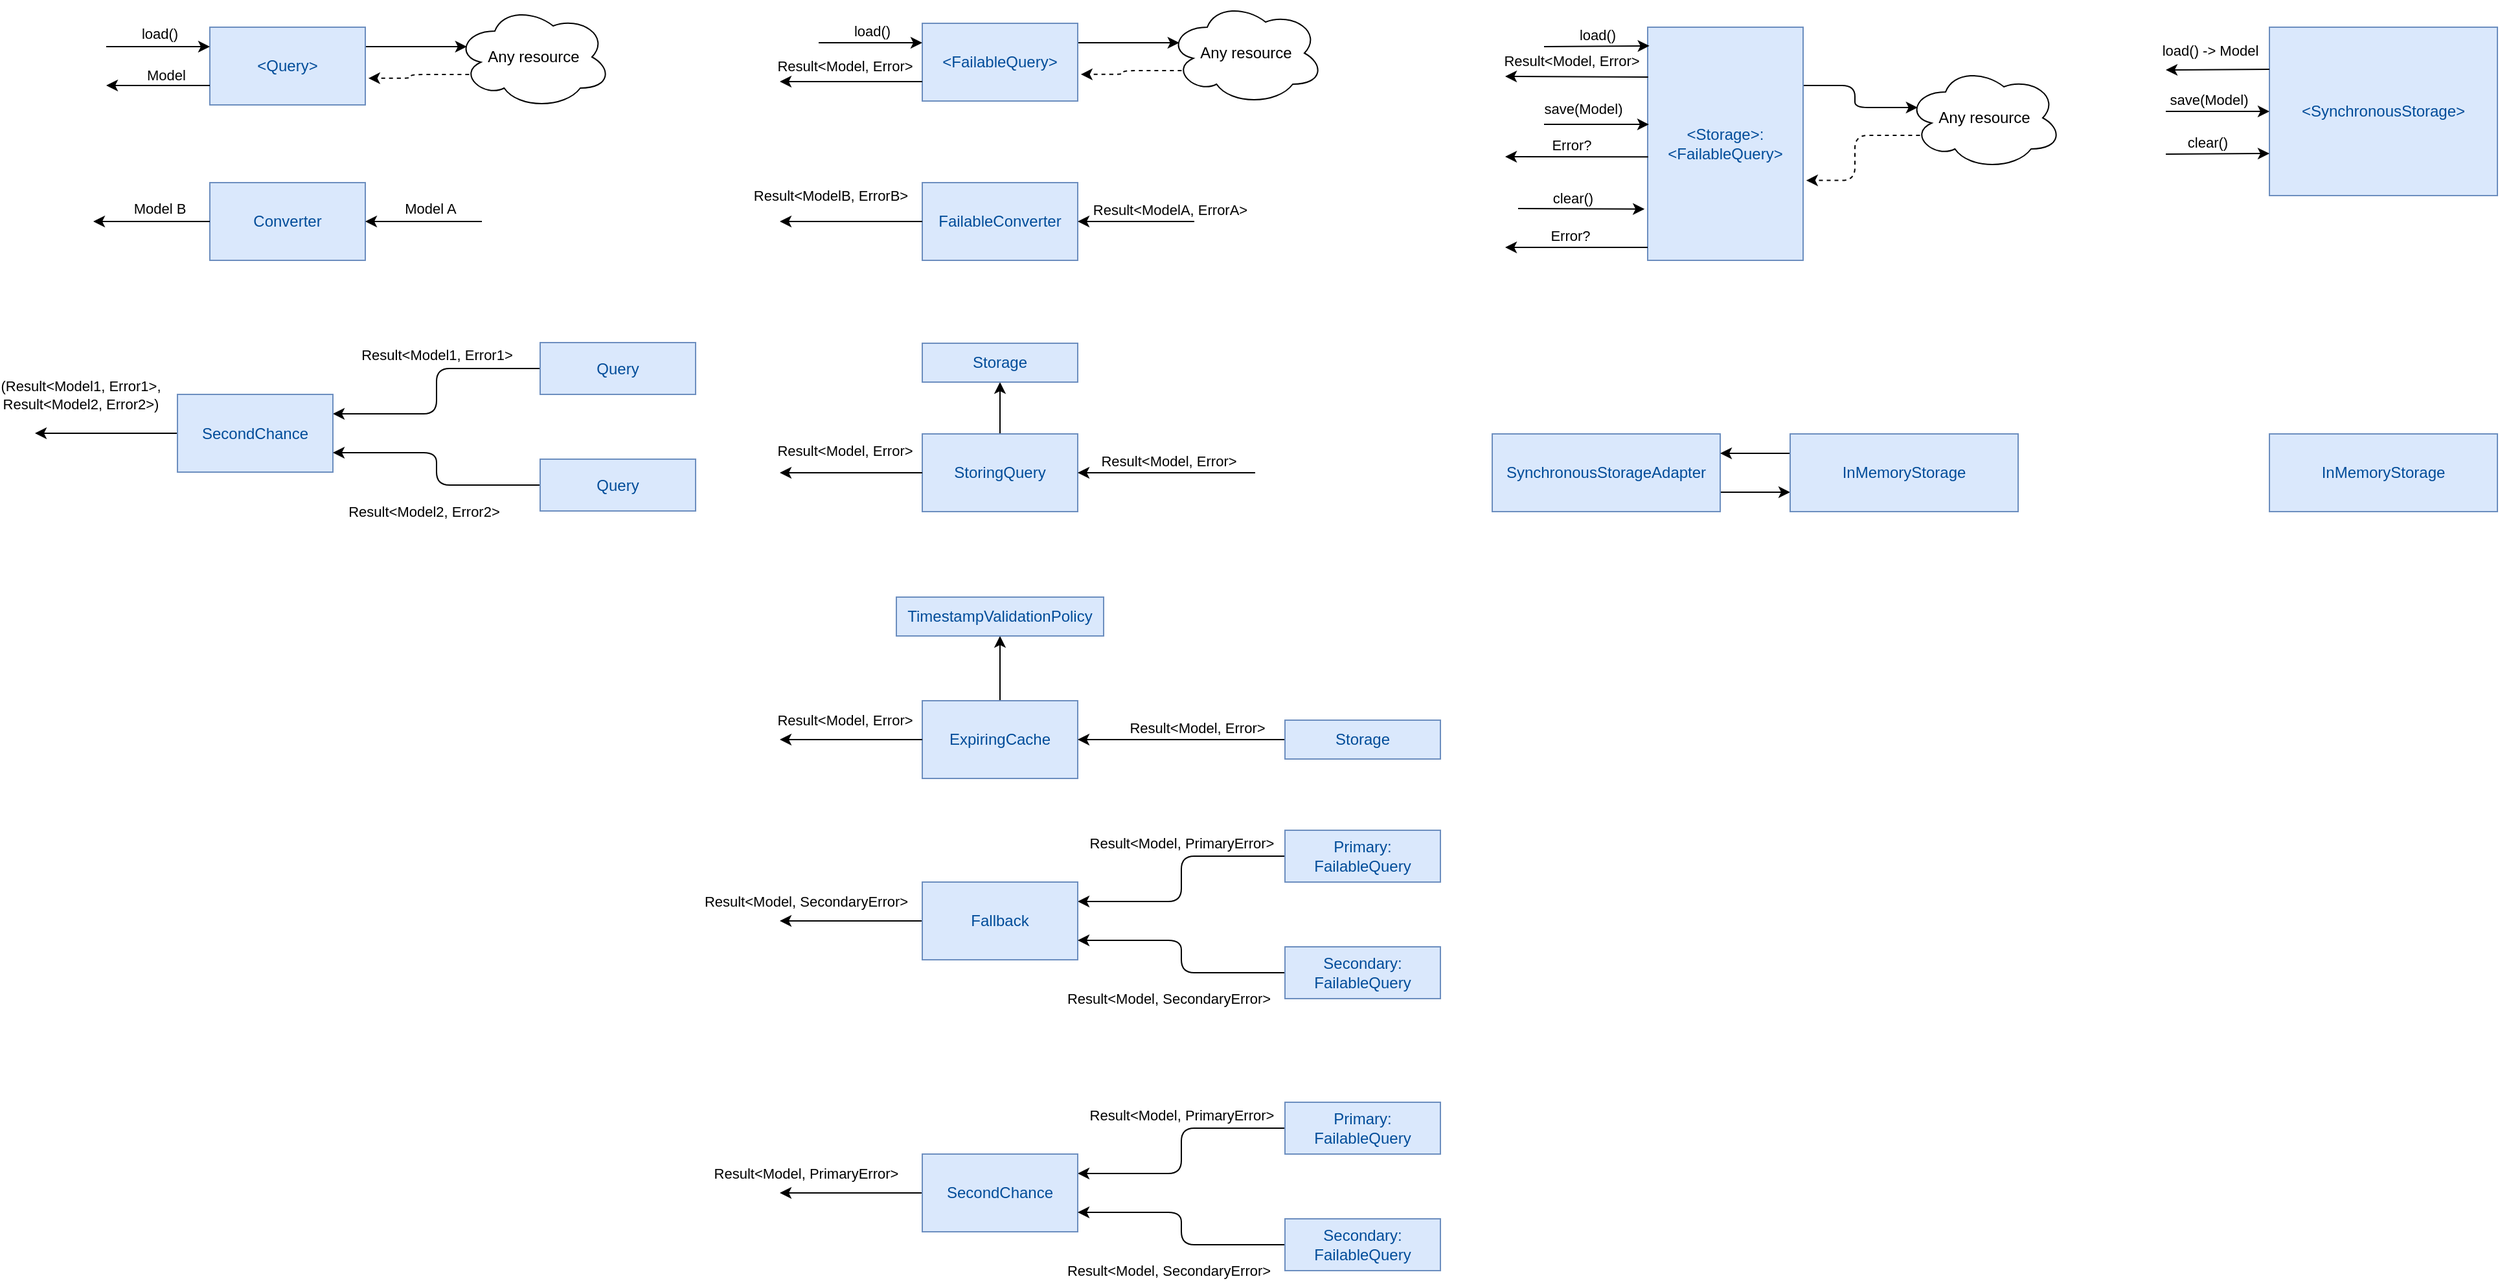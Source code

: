 <mxfile version="21.2.8" type="device">
  <diagram name="Page-1" id="psaRyb2ULUEnmDRECwVa">
    <mxGraphModel dx="1591" dy="1129" grid="1" gridSize="10" guides="1" tooltips="1" connect="1" arrows="1" fold="1" page="1" pageScale="1" pageWidth="1169" pageHeight="827" math="0" shadow="0">
      <root>
        <mxCell id="0" />
        <mxCell id="1" parent="0" />
        <mxCell id="1mTAW-ks6AC1x4zeGXxw-1" value="Converter" style="rounded=0;whiteSpace=wrap;html=1;fillColor=#dae8fc;strokeColor=#6c8ebf;fontColor=#004C99;" vertex="1" parent="1">
          <mxGeometry x="210" y="160" width="120" height="60" as="geometry" />
        </mxCell>
        <mxCell id="1mTAW-ks6AC1x4zeGXxw-2" value="" style="endArrow=classic;html=1;rounded=0;entryX=1;entryY=0.5;entryDx=0;entryDy=0;" edge="1" parent="1" target="1mTAW-ks6AC1x4zeGXxw-1">
          <mxGeometry width="50" height="50" relative="1" as="geometry">
            <mxPoint x="420" y="190" as="sourcePoint" />
            <mxPoint x="430" y="190" as="targetPoint" />
          </mxGeometry>
        </mxCell>
        <mxCell id="1mTAW-ks6AC1x4zeGXxw-3" value="Model A" style="edgeLabel;html=1;align=center;verticalAlign=middle;resizable=0;points=[];" vertex="1" connectable="0" parent="1mTAW-ks6AC1x4zeGXxw-2">
          <mxGeometry x="0.144" y="-1" relative="1" as="geometry">
            <mxPoint x="11" y="-9" as="offset" />
          </mxGeometry>
        </mxCell>
        <mxCell id="1mTAW-ks6AC1x4zeGXxw-4" value="" style="endArrow=classic;html=1;rounded=0;exitX=0;exitY=0.5;exitDx=0;exitDy=0;" edge="1" parent="1" source="1mTAW-ks6AC1x4zeGXxw-1">
          <mxGeometry width="50" height="50" relative="1" as="geometry">
            <mxPoint x="430" y="200" as="sourcePoint" />
            <mxPoint x="120" y="190" as="targetPoint" />
          </mxGeometry>
        </mxCell>
        <mxCell id="1mTAW-ks6AC1x4zeGXxw-5" value="Model B" style="edgeLabel;html=1;align=center;verticalAlign=middle;resizable=0;points=[];" vertex="1" connectable="0" parent="1mTAW-ks6AC1x4zeGXxw-4">
          <mxGeometry x="0.144" y="-1" relative="1" as="geometry">
            <mxPoint x="12" y="-9" as="offset" />
          </mxGeometry>
        </mxCell>
        <mxCell id="1mTAW-ks6AC1x4zeGXxw-6" value="FailableConverter" style="rounded=0;whiteSpace=wrap;html=1;fillColor=#dae8fc;strokeColor=#6c8ebf;fontColor=#004C99;" vertex="1" parent="1">
          <mxGeometry x="760" y="160" width="120" height="60" as="geometry" />
        </mxCell>
        <mxCell id="1mTAW-ks6AC1x4zeGXxw-7" value="" style="endArrow=classic;html=1;rounded=0;entryX=1;entryY=0.5;entryDx=0;entryDy=0;" edge="1" target="1mTAW-ks6AC1x4zeGXxw-6" parent="1">
          <mxGeometry width="50" height="50" relative="1" as="geometry">
            <mxPoint x="970" y="190" as="sourcePoint" />
            <mxPoint x="980" y="190" as="targetPoint" />
          </mxGeometry>
        </mxCell>
        <mxCell id="1mTAW-ks6AC1x4zeGXxw-8" value="Result&amp;lt;ModelA, ErrorA&amp;gt;" style="edgeLabel;html=1;align=center;verticalAlign=middle;resizable=0;points=[];" vertex="1" connectable="0" parent="1mTAW-ks6AC1x4zeGXxw-7">
          <mxGeometry x="0.144" y="-1" relative="1" as="geometry">
            <mxPoint x="32" y="-8" as="offset" />
          </mxGeometry>
        </mxCell>
        <mxCell id="1mTAW-ks6AC1x4zeGXxw-9" value="" style="endArrow=classic;html=1;rounded=0;exitX=0;exitY=0.5;exitDx=0;exitDy=0;" edge="1" source="1mTAW-ks6AC1x4zeGXxw-6" parent="1">
          <mxGeometry width="50" height="50" relative="1" as="geometry">
            <mxPoint x="980" y="200" as="sourcePoint" />
            <mxPoint x="650" y="190" as="targetPoint" />
          </mxGeometry>
        </mxCell>
        <mxCell id="1mTAW-ks6AC1x4zeGXxw-10" value="Result&amp;lt;ModelB, ErrorB&amp;gt;" style="edgeLabel;html=1;align=center;verticalAlign=middle;resizable=0;points=[];" vertex="1" connectable="0" parent="1mTAW-ks6AC1x4zeGXxw-9">
          <mxGeometry x="0.144" y="-1" relative="1" as="geometry">
            <mxPoint x="-8" y="-19" as="offset" />
          </mxGeometry>
        </mxCell>
        <mxCell id="1mTAW-ks6AC1x4zeGXxw-13" style="edgeStyle=orthogonalEdgeStyle;rounded=0;orthogonalLoop=1;jettySize=auto;html=1;entryX=0.07;entryY=0.4;entryDx=0;entryDy=0;entryPerimeter=0;exitX=1;exitY=0.25;exitDx=0;exitDy=0;" edge="1" parent="1" source="1mTAW-ks6AC1x4zeGXxw-11" target="1mTAW-ks6AC1x4zeGXxw-12">
          <mxGeometry relative="1" as="geometry" />
        </mxCell>
        <mxCell id="1mTAW-ks6AC1x4zeGXxw-11" value="&amp;lt;Query&amp;gt;" style="rounded=0;whiteSpace=wrap;html=1;fillColor=#dae8fc;strokeColor=#6c8ebf;fontColor=#004C99;" vertex="1" parent="1">
          <mxGeometry x="210" y="40" width="120" height="60" as="geometry" />
        </mxCell>
        <mxCell id="1mTAW-ks6AC1x4zeGXxw-14" style="edgeStyle=orthogonalEdgeStyle;rounded=1;orthogonalLoop=1;jettySize=auto;html=1;entryX=1.02;entryY=0.657;entryDx=0;entryDy=0;entryPerimeter=0;exitX=0.085;exitY=0.669;exitDx=0;exitDy=0;exitPerimeter=0;dashed=1;" edge="1" parent="1" source="1mTAW-ks6AC1x4zeGXxw-12" target="1mTAW-ks6AC1x4zeGXxw-11">
          <mxGeometry relative="1" as="geometry" />
        </mxCell>
        <mxCell id="1mTAW-ks6AC1x4zeGXxw-12" value="Any resource" style="ellipse;shape=cloud;whiteSpace=wrap;html=1;" vertex="1" parent="1">
          <mxGeometry x="400" y="23" width="120" height="80" as="geometry" />
        </mxCell>
        <mxCell id="1mTAW-ks6AC1x4zeGXxw-15" value="" style="endArrow=classic;html=1;rounded=0;exitX=0;exitY=0.75;exitDx=0;exitDy=0;" edge="1" parent="1" source="1mTAW-ks6AC1x4zeGXxw-11">
          <mxGeometry width="50" height="50" relative="1" as="geometry">
            <mxPoint x="220" y="190" as="sourcePoint" />
            <mxPoint x="130" y="85" as="targetPoint" />
          </mxGeometry>
        </mxCell>
        <mxCell id="1mTAW-ks6AC1x4zeGXxw-16" value="Model" style="edgeLabel;html=1;align=center;verticalAlign=middle;resizable=0;points=[];" vertex="1" connectable="0" parent="1mTAW-ks6AC1x4zeGXxw-15">
          <mxGeometry x="0.144" y="-1" relative="1" as="geometry">
            <mxPoint x="12" y="-7" as="offset" />
          </mxGeometry>
        </mxCell>
        <mxCell id="1mTAW-ks6AC1x4zeGXxw-17" value="" style="endArrow=classic;html=1;rounded=0;entryX=0;entryY=0.25;entryDx=0;entryDy=0;" edge="1" parent="1" target="1mTAW-ks6AC1x4zeGXxw-11">
          <mxGeometry width="50" height="50" relative="1" as="geometry">
            <mxPoint x="130" y="55" as="sourcePoint" />
            <mxPoint x="110" y="50" as="targetPoint" />
          </mxGeometry>
        </mxCell>
        <mxCell id="1mTAW-ks6AC1x4zeGXxw-18" value="load()" style="edgeLabel;html=1;align=center;verticalAlign=middle;resizable=0;points=[];" vertex="1" connectable="0" parent="1mTAW-ks6AC1x4zeGXxw-17">
          <mxGeometry x="0.233" y="-1" relative="1" as="geometry">
            <mxPoint x="-9" y="-11" as="offset" />
          </mxGeometry>
        </mxCell>
        <mxCell id="1mTAW-ks6AC1x4zeGXxw-19" style="edgeStyle=orthogonalEdgeStyle;rounded=0;orthogonalLoop=1;jettySize=auto;html=1;entryX=0.07;entryY=0.4;entryDx=0;entryDy=0;entryPerimeter=0;exitX=1;exitY=0.25;exitDx=0;exitDy=0;" edge="1" source="1mTAW-ks6AC1x4zeGXxw-20" target="1mTAW-ks6AC1x4zeGXxw-22" parent="1">
          <mxGeometry relative="1" as="geometry" />
        </mxCell>
        <mxCell id="1mTAW-ks6AC1x4zeGXxw-20" value="&amp;lt;FailableQuery&amp;gt;" style="rounded=0;whiteSpace=wrap;html=1;fillColor=#dae8fc;strokeColor=#6c8ebf;fontColor=#004C99;" vertex="1" parent="1">
          <mxGeometry x="760" y="37" width="120" height="60" as="geometry" />
        </mxCell>
        <mxCell id="1mTAW-ks6AC1x4zeGXxw-21" style="edgeStyle=orthogonalEdgeStyle;rounded=1;orthogonalLoop=1;jettySize=auto;html=1;entryX=1.02;entryY=0.657;entryDx=0;entryDy=0;entryPerimeter=0;exitX=0.085;exitY=0.669;exitDx=0;exitDy=0;exitPerimeter=0;dashed=1;" edge="1" source="1mTAW-ks6AC1x4zeGXxw-22" target="1mTAW-ks6AC1x4zeGXxw-20" parent="1">
          <mxGeometry relative="1" as="geometry" />
        </mxCell>
        <mxCell id="1mTAW-ks6AC1x4zeGXxw-22" value="Any resource" style="ellipse;shape=cloud;whiteSpace=wrap;html=1;" vertex="1" parent="1">
          <mxGeometry x="950" y="20" width="120" height="80" as="geometry" />
        </mxCell>
        <mxCell id="1mTAW-ks6AC1x4zeGXxw-23" value="" style="endArrow=classic;html=1;rounded=0;exitX=0;exitY=0.75;exitDx=0;exitDy=0;" edge="1" source="1mTAW-ks6AC1x4zeGXxw-20" parent="1">
          <mxGeometry width="50" height="50" relative="1" as="geometry">
            <mxPoint x="770" y="187" as="sourcePoint" />
            <mxPoint x="650" y="82" as="targetPoint" />
          </mxGeometry>
        </mxCell>
        <mxCell id="1mTAW-ks6AC1x4zeGXxw-24" value="Result&amp;lt;Model, Error&amp;gt;" style="edgeLabel;html=1;align=center;verticalAlign=middle;resizable=0;points=[];" vertex="1" connectable="0" parent="1mTAW-ks6AC1x4zeGXxw-23">
          <mxGeometry x="0.144" y="-1" relative="1" as="geometry">
            <mxPoint x="3" y="-11" as="offset" />
          </mxGeometry>
        </mxCell>
        <mxCell id="1mTAW-ks6AC1x4zeGXxw-25" value="" style="endArrow=classic;html=1;rounded=0;entryX=0;entryY=0.25;entryDx=0;entryDy=0;" edge="1" target="1mTAW-ks6AC1x4zeGXxw-20" parent="1">
          <mxGeometry width="50" height="50" relative="1" as="geometry">
            <mxPoint x="680" y="52" as="sourcePoint" />
            <mxPoint x="660" y="47" as="targetPoint" />
          </mxGeometry>
        </mxCell>
        <mxCell id="1mTAW-ks6AC1x4zeGXxw-26" value="load()" style="edgeLabel;html=1;align=center;verticalAlign=middle;resizable=0;points=[];" vertex="1" connectable="0" parent="1mTAW-ks6AC1x4zeGXxw-25">
          <mxGeometry x="0.233" y="-1" relative="1" as="geometry">
            <mxPoint x="-9" y="-10" as="offset" />
          </mxGeometry>
        </mxCell>
        <mxCell id="1mTAW-ks6AC1x4zeGXxw-32" style="edgeStyle=orthogonalEdgeStyle;rounded=1;orthogonalLoop=1;jettySize=auto;html=1;entryX=0.07;entryY=0.4;entryDx=0;entryDy=0;entryPerimeter=0;exitX=1;exitY=0.25;exitDx=0;exitDy=0;" edge="1" source="1mTAW-ks6AC1x4zeGXxw-33" target="1mTAW-ks6AC1x4zeGXxw-35" parent="1">
          <mxGeometry relative="1" as="geometry" />
        </mxCell>
        <mxCell id="1mTAW-ks6AC1x4zeGXxw-33" value="&amp;lt;Storage&amp;gt;:&amp;lt;FailableQuery&amp;gt;" style="rounded=0;whiteSpace=wrap;html=1;fillColor=#dae8fc;strokeColor=#6c8ebf;fontColor=#004C99;" vertex="1" parent="1">
          <mxGeometry x="1320" y="40" width="120" height="180" as="geometry" />
        </mxCell>
        <mxCell id="1mTAW-ks6AC1x4zeGXxw-34" style="edgeStyle=orthogonalEdgeStyle;rounded=1;orthogonalLoop=1;jettySize=auto;html=1;entryX=1.02;entryY=0.657;entryDx=0;entryDy=0;entryPerimeter=0;exitX=0.085;exitY=0.669;exitDx=0;exitDy=0;exitPerimeter=0;dashed=1;" edge="1" source="1mTAW-ks6AC1x4zeGXxw-35" target="1mTAW-ks6AC1x4zeGXxw-33" parent="1">
          <mxGeometry relative="1" as="geometry" />
        </mxCell>
        <mxCell id="1mTAW-ks6AC1x4zeGXxw-35" value="Any resource" style="ellipse;shape=cloud;whiteSpace=wrap;html=1;" vertex="1" parent="1">
          <mxGeometry x="1520" y="70" width="120" height="80" as="geometry" />
        </mxCell>
        <mxCell id="1mTAW-ks6AC1x4zeGXxw-36" value="" style="endArrow=classic;html=1;rounded=0;exitX=0.003;exitY=0.214;exitDx=0;exitDy=0;exitPerimeter=0;" edge="1" source="1mTAW-ks6AC1x4zeGXxw-33" parent="1">
          <mxGeometry width="50" height="50" relative="1" as="geometry">
            <mxPoint x="1330" y="190" as="sourcePoint" />
            <mxPoint x="1210" y="78" as="targetPoint" />
          </mxGeometry>
        </mxCell>
        <mxCell id="1mTAW-ks6AC1x4zeGXxw-37" value="Result&amp;lt;Model, Error&amp;gt;" style="edgeLabel;html=1;align=center;verticalAlign=middle;resizable=0;points=[];" vertex="1" connectable="0" parent="1mTAW-ks6AC1x4zeGXxw-36">
          <mxGeometry x="0.144" y="-1" relative="1" as="geometry">
            <mxPoint x="3" y="-11" as="offset" />
          </mxGeometry>
        </mxCell>
        <mxCell id="1mTAW-ks6AC1x4zeGXxw-38" value="" style="endArrow=classic;html=1;rounded=0;entryX=0.011;entryY=0.08;entryDx=0;entryDy=0;entryPerimeter=0;" edge="1" target="1mTAW-ks6AC1x4zeGXxw-33" parent="1">
          <mxGeometry width="50" height="50" relative="1" as="geometry">
            <mxPoint x="1240" y="55" as="sourcePoint" />
            <mxPoint x="1220" y="50" as="targetPoint" />
          </mxGeometry>
        </mxCell>
        <mxCell id="1mTAW-ks6AC1x4zeGXxw-39" value="load()" style="edgeLabel;html=1;align=center;verticalAlign=middle;resizable=0;points=[];" vertex="1" connectable="0" parent="1mTAW-ks6AC1x4zeGXxw-38">
          <mxGeometry x="0.233" y="-1" relative="1" as="geometry">
            <mxPoint x="-9" y="-10" as="offset" />
          </mxGeometry>
        </mxCell>
        <mxCell id="1mTAW-ks6AC1x4zeGXxw-40" value="" style="endArrow=classic;html=1;rounded=0;entryX=0.008;entryY=0.417;entryDx=0;entryDy=0;entryPerimeter=0;" edge="1" parent="1" target="1mTAW-ks6AC1x4zeGXxw-33">
          <mxGeometry width="50" height="50" relative="1" as="geometry">
            <mxPoint x="1240" y="115" as="sourcePoint" />
            <mxPoint x="1340" y="115" as="targetPoint" />
          </mxGeometry>
        </mxCell>
        <mxCell id="1mTAW-ks6AC1x4zeGXxw-41" value="save(Model)" style="edgeLabel;html=1;align=center;verticalAlign=middle;resizable=0;points=[];" vertex="1" connectable="0" parent="1mTAW-ks6AC1x4zeGXxw-40">
          <mxGeometry x="-0.211" y="-2" relative="1" as="geometry">
            <mxPoint x="-2" y="-14" as="offset" />
          </mxGeometry>
        </mxCell>
        <mxCell id="1mTAW-ks6AC1x4zeGXxw-42" value="" style="endArrow=classic;html=1;rounded=0;entryX=-0.02;entryY=0.78;entryDx=0;entryDy=0;entryPerimeter=0;" edge="1" parent="1" target="1mTAW-ks6AC1x4zeGXxw-33">
          <mxGeometry width="50" height="50" relative="1" as="geometry">
            <mxPoint x="1220" y="180" as="sourcePoint" />
            <mxPoint x="1410" y="190" as="targetPoint" />
          </mxGeometry>
        </mxCell>
        <mxCell id="1mTAW-ks6AC1x4zeGXxw-43" value="clear()" style="edgeLabel;html=1;align=center;verticalAlign=middle;resizable=0;points=[];" vertex="1" connectable="0" parent="1mTAW-ks6AC1x4zeGXxw-42">
          <mxGeometry x="-0.211" y="-2" relative="1" as="geometry">
            <mxPoint x="3" y="-10" as="offset" />
          </mxGeometry>
        </mxCell>
        <mxCell id="1mTAW-ks6AC1x4zeGXxw-50" style="edgeStyle=orthogonalEdgeStyle;rounded=0;orthogonalLoop=1;jettySize=auto;html=1;entryX=0.5;entryY=1;entryDx=0;entryDy=0;" edge="1" parent="1" source="1mTAW-ks6AC1x4zeGXxw-44" target="1mTAW-ks6AC1x4zeGXxw-49">
          <mxGeometry relative="1" as="geometry" />
        </mxCell>
        <mxCell id="1mTAW-ks6AC1x4zeGXxw-44" value="StoringQuery" style="rounded=0;whiteSpace=wrap;html=1;fillColor=#dae8fc;strokeColor=#6c8ebf;fontColor=#004C99;" vertex="1" parent="1">
          <mxGeometry x="760" y="354" width="120" height="60" as="geometry" />
        </mxCell>
        <mxCell id="1mTAW-ks6AC1x4zeGXxw-45" value="" style="endArrow=classic;html=1;rounded=0;entryX=1;entryY=0.5;entryDx=0;entryDy=0;" edge="1" target="1mTAW-ks6AC1x4zeGXxw-44" parent="1">
          <mxGeometry width="50" height="50" relative="1" as="geometry">
            <mxPoint x="1017" y="384" as="sourcePoint" />
            <mxPoint x="980" y="384" as="targetPoint" />
          </mxGeometry>
        </mxCell>
        <mxCell id="1mTAW-ks6AC1x4zeGXxw-46" value="Result&amp;lt;Model, Error&amp;gt;" style="edgeLabel;html=1;align=center;verticalAlign=middle;resizable=0;points=[];" vertex="1" connectable="0" parent="1mTAW-ks6AC1x4zeGXxw-45">
          <mxGeometry x="0.144" y="-1" relative="1" as="geometry">
            <mxPoint x="11" y="-8" as="offset" />
          </mxGeometry>
        </mxCell>
        <mxCell id="1mTAW-ks6AC1x4zeGXxw-47" value="" style="endArrow=classic;html=1;rounded=0;exitX=0;exitY=0.5;exitDx=0;exitDy=0;" edge="1" source="1mTAW-ks6AC1x4zeGXxw-44" parent="1">
          <mxGeometry width="50" height="50" relative="1" as="geometry">
            <mxPoint x="980" y="394" as="sourcePoint" />
            <mxPoint x="650" y="384" as="targetPoint" />
          </mxGeometry>
        </mxCell>
        <mxCell id="1mTAW-ks6AC1x4zeGXxw-48" value="Result&amp;lt;Model, Error&amp;gt;" style="edgeLabel;html=1;align=center;verticalAlign=middle;resizable=0;points=[];" vertex="1" connectable="0" parent="1mTAW-ks6AC1x4zeGXxw-47">
          <mxGeometry x="0.144" y="-1" relative="1" as="geometry">
            <mxPoint x="3" y="-16" as="offset" />
          </mxGeometry>
        </mxCell>
        <mxCell id="1mTAW-ks6AC1x4zeGXxw-49" value="Storage" style="rounded=0;whiteSpace=wrap;html=1;fillColor=#dae8fc;strokeColor=#6c8ebf;fontColor=#004C99;" vertex="1" parent="1">
          <mxGeometry x="760" y="284" width="120" height="30" as="geometry" />
        </mxCell>
        <mxCell id="1mTAW-ks6AC1x4zeGXxw-59" style="edgeStyle=orthogonalEdgeStyle;rounded=0;orthogonalLoop=1;jettySize=auto;html=1;entryX=0.5;entryY=1;entryDx=0;entryDy=0;" edge="1" parent="1" source="1mTAW-ks6AC1x4zeGXxw-52" target="1mTAW-ks6AC1x4zeGXxw-58">
          <mxGeometry relative="1" as="geometry" />
        </mxCell>
        <mxCell id="1mTAW-ks6AC1x4zeGXxw-52" value="ExpiringCache" style="rounded=0;whiteSpace=wrap;html=1;fillColor=#dae8fc;strokeColor=#6c8ebf;fontColor=#004C99;" vertex="1" parent="1">
          <mxGeometry x="760" y="560" width="120" height="60" as="geometry" />
        </mxCell>
        <mxCell id="1mTAW-ks6AC1x4zeGXxw-53" value="" style="endArrow=classic;html=1;rounded=0;entryX=1;entryY=0.5;entryDx=0;entryDy=0;exitX=0;exitY=0.5;exitDx=0;exitDy=0;" edge="1" target="1mTAW-ks6AC1x4zeGXxw-52" parent="1" source="1mTAW-ks6AC1x4zeGXxw-57">
          <mxGeometry width="50" height="50" relative="1" as="geometry">
            <mxPoint x="970" y="590" as="sourcePoint" />
            <mxPoint x="980" y="590" as="targetPoint" />
          </mxGeometry>
        </mxCell>
        <mxCell id="1mTAW-ks6AC1x4zeGXxw-54" value="Result&amp;lt;Model, Error&amp;gt;" style="edgeLabel;html=1;align=center;verticalAlign=middle;resizable=0;points=[];" vertex="1" connectable="0" parent="1mTAW-ks6AC1x4zeGXxw-53">
          <mxGeometry x="0.144" y="-1" relative="1" as="geometry">
            <mxPoint x="23" y="-8" as="offset" />
          </mxGeometry>
        </mxCell>
        <mxCell id="1mTAW-ks6AC1x4zeGXxw-55" value="" style="endArrow=classic;html=1;rounded=0;exitX=0;exitY=0.5;exitDx=0;exitDy=0;" edge="1" source="1mTAW-ks6AC1x4zeGXxw-52" parent="1">
          <mxGeometry width="50" height="50" relative="1" as="geometry">
            <mxPoint x="980" y="600" as="sourcePoint" />
            <mxPoint x="650" y="590" as="targetPoint" />
          </mxGeometry>
        </mxCell>
        <mxCell id="1mTAW-ks6AC1x4zeGXxw-56" value="Result&amp;lt;Model, Error&amp;gt;" style="edgeLabel;html=1;align=center;verticalAlign=middle;resizable=0;points=[];" vertex="1" connectable="0" parent="1mTAW-ks6AC1x4zeGXxw-55">
          <mxGeometry x="0.144" y="-1" relative="1" as="geometry">
            <mxPoint x="3" y="-14" as="offset" />
          </mxGeometry>
        </mxCell>
        <mxCell id="1mTAW-ks6AC1x4zeGXxw-57" value="Storage" style="rounded=0;whiteSpace=wrap;html=1;fillColor=#dae8fc;strokeColor=#6c8ebf;fontColor=#004C99;" vertex="1" parent="1">
          <mxGeometry x="1040" y="575" width="120" height="30" as="geometry" />
        </mxCell>
        <mxCell id="1mTAW-ks6AC1x4zeGXxw-58" value="TimestampValidationPolicy" style="rounded=0;whiteSpace=wrap;html=1;fillColor=#dae8fc;strokeColor=#6c8ebf;fontColor=#004C99;" vertex="1" parent="1">
          <mxGeometry x="740" y="480" width="160" height="30" as="geometry" />
        </mxCell>
        <mxCell id="1mTAW-ks6AC1x4zeGXxw-60" value="&amp;lt;SynchronousStorage&lt;span style=&quot;background-color: initial;&quot;&gt;&amp;gt;&lt;/span&gt;" style="rounded=0;whiteSpace=wrap;html=1;fillColor=#dae8fc;strokeColor=#6c8ebf;fontColor=#004C99;" vertex="1" parent="1">
          <mxGeometry x="1800" y="40" width="176" height="130" as="geometry" />
        </mxCell>
        <mxCell id="1mTAW-ks6AC1x4zeGXxw-61" value="" style="endArrow=classic;html=1;rounded=0;exitX=0;exitY=0.25;exitDx=0;exitDy=0;" edge="1" parent="1" source="1mTAW-ks6AC1x4zeGXxw-60">
          <mxGeometry width="50" height="50" relative="1" as="geometry">
            <mxPoint x="1700" y="360" as="sourcePoint" />
            <mxPoint x="1720" y="73" as="targetPoint" />
          </mxGeometry>
        </mxCell>
        <mxCell id="1mTAW-ks6AC1x4zeGXxw-62" value="load() -&amp;gt; Model" style="edgeLabel;html=1;align=center;verticalAlign=middle;resizable=0;points=[];" vertex="1" connectable="0" parent="1mTAW-ks6AC1x4zeGXxw-61">
          <mxGeometry x="-0.527" relative="1" as="geometry">
            <mxPoint x="-27" y="-15" as="offset" />
          </mxGeometry>
        </mxCell>
        <mxCell id="1mTAW-ks6AC1x4zeGXxw-63" value="" style="endArrow=classic;html=1;rounded=0;entryX=0;entryY=0.5;entryDx=0;entryDy=0;" edge="1" parent="1" target="1mTAW-ks6AC1x4zeGXxw-60">
          <mxGeometry width="50" height="50" relative="1" as="geometry">
            <mxPoint x="1720" y="105" as="sourcePoint" />
            <mxPoint x="1857.62" y="120" as="targetPoint" />
          </mxGeometry>
        </mxCell>
        <mxCell id="1mTAW-ks6AC1x4zeGXxw-64" value="save(Model)" style="edgeLabel;html=1;align=center;verticalAlign=middle;resizable=0;points=[];" vertex="1" connectable="0" parent="1mTAW-ks6AC1x4zeGXxw-63">
          <mxGeometry x="-0.211" y="-2" relative="1" as="geometry">
            <mxPoint x="1" y="-11" as="offset" />
          </mxGeometry>
        </mxCell>
        <mxCell id="1mTAW-ks6AC1x4zeGXxw-65" value="" style="endArrow=classic;html=1;rounded=0;entryX=0;entryY=0.75;entryDx=0;entryDy=0;" edge="1" parent="1" target="1mTAW-ks6AC1x4zeGXxw-60">
          <mxGeometry width="50" height="50" relative="1" as="geometry">
            <mxPoint x="1720" y="138" as="sourcePoint" />
            <mxPoint x="1917.62" y="120" as="targetPoint" />
          </mxGeometry>
        </mxCell>
        <mxCell id="1mTAW-ks6AC1x4zeGXxw-66" value="clear()" style="edgeLabel;html=1;align=center;verticalAlign=middle;resizable=0;points=[];" vertex="1" connectable="0" parent="1mTAW-ks6AC1x4zeGXxw-65">
          <mxGeometry x="-0.211" y="-2" relative="1" as="geometry">
            <mxPoint y="-11" as="offset" />
          </mxGeometry>
        </mxCell>
        <mxCell id="1mTAW-ks6AC1x4zeGXxw-67" value="InMemoryStorage" style="rounded=0;whiteSpace=wrap;html=1;fillColor=#dae8fc;strokeColor=#6c8ebf;fontColor=#004C99;" vertex="1" parent="1">
          <mxGeometry x="1800" y="354" width="176" height="60" as="geometry" />
        </mxCell>
        <mxCell id="1mTAW-ks6AC1x4zeGXxw-70" value="" style="endArrow=classic;html=1;rounded=0;exitX=0.003;exitY=0.556;exitDx=0;exitDy=0;exitPerimeter=0;" edge="1" parent="1" source="1mTAW-ks6AC1x4zeGXxw-33">
          <mxGeometry width="50" height="50" relative="1" as="geometry">
            <mxPoint x="1330" y="88" as="sourcePoint" />
            <mxPoint x="1210" y="140" as="targetPoint" />
          </mxGeometry>
        </mxCell>
        <mxCell id="1mTAW-ks6AC1x4zeGXxw-71" value="Error?" style="edgeLabel;html=1;align=center;verticalAlign=middle;resizable=0;points=[];" vertex="1" connectable="0" parent="1mTAW-ks6AC1x4zeGXxw-70">
          <mxGeometry x="0.144" y="-1" relative="1" as="geometry">
            <mxPoint x="3" y="-8" as="offset" />
          </mxGeometry>
        </mxCell>
        <mxCell id="1mTAW-ks6AC1x4zeGXxw-72" value="" style="endArrow=classic;html=1;rounded=0;exitX=0.003;exitY=0.556;exitDx=0;exitDy=0;exitPerimeter=0;" edge="1" parent="1">
          <mxGeometry width="50" height="50" relative="1" as="geometry">
            <mxPoint x="1320" y="210" as="sourcePoint" />
            <mxPoint x="1210" y="210" as="targetPoint" />
          </mxGeometry>
        </mxCell>
        <mxCell id="1mTAW-ks6AC1x4zeGXxw-73" value="Error?" style="edgeLabel;html=1;align=center;verticalAlign=middle;resizable=0;points=[];" vertex="1" connectable="0" parent="1mTAW-ks6AC1x4zeGXxw-72">
          <mxGeometry x="0.144" y="-1" relative="1" as="geometry">
            <mxPoint x="3" y="-8" as="offset" />
          </mxGeometry>
        </mxCell>
        <mxCell id="1mTAW-ks6AC1x4zeGXxw-77" style="edgeStyle=orthogonalEdgeStyle;rounded=0;orthogonalLoop=1;jettySize=auto;html=1;entryX=0;entryY=0.75;entryDx=0;entryDy=0;exitX=1;exitY=0.75;exitDx=0;exitDy=0;" edge="1" parent="1" source="1mTAW-ks6AC1x4zeGXxw-74" target="1mTAW-ks6AC1x4zeGXxw-75">
          <mxGeometry relative="1" as="geometry" />
        </mxCell>
        <mxCell id="1mTAW-ks6AC1x4zeGXxw-74" value="SynchronousStorageAdapter" style="rounded=0;whiteSpace=wrap;html=1;fillColor=#dae8fc;strokeColor=#6c8ebf;fontColor=#004C99;" vertex="1" parent="1">
          <mxGeometry x="1200" y="354" width="176" height="60" as="geometry" />
        </mxCell>
        <mxCell id="1mTAW-ks6AC1x4zeGXxw-76" style="edgeStyle=orthogonalEdgeStyle;rounded=0;orthogonalLoop=1;jettySize=auto;html=1;entryX=1;entryY=0.25;entryDx=0;entryDy=0;exitX=0;exitY=0.25;exitDx=0;exitDy=0;" edge="1" parent="1" source="1mTAW-ks6AC1x4zeGXxw-75" target="1mTAW-ks6AC1x4zeGXxw-74">
          <mxGeometry relative="1" as="geometry" />
        </mxCell>
        <mxCell id="1mTAW-ks6AC1x4zeGXxw-75" value="InMemoryStorage" style="rounded=0;whiteSpace=wrap;html=1;fillColor=#dae8fc;strokeColor=#6c8ebf;fontColor=#004C99;" vertex="1" parent="1">
          <mxGeometry x="1430" y="354" width="176" height="60" as="geometry" />
        </mxCell>
        <mxCell id="1mTAW-ks6AC1x4zeGXxw-78" value="" style="endArrow=classic;html=1;rounded=0;exitX=0;exitY=0.5;exitDx=0;exitDy=0;" edge="1" source="1mTAW-ks6AC1x4zeGXxw-82" parent="1">
          <mxGeometry width="50" height="50" relative="1" as="geometry">
            <mxPoint x="980" y="740" as="sourcePoint" />
            <mxPoint x="650" y="730" as="targetPoint" />
          </mxGeometry>
        </mxCell>
        <mxCell id="1mTAW-ks6AC1x4zeGXxw-79" value="Result&amp;lt;Model, SecondaryError&amp;gt;" style="edgeLabel;html=1;align=center;verticalAlign=middle;resizable=0;points=[];" vertex="1" connectable="0" parent="1mTAW-ks6AC1x4zeGXxw-78">
          <mxGeometry x="0.144" y="-1" relative="1" as="geometry">
            <mxPoint x="-27" y="-14" as="offset" />
          </mxGeometry>
        </mxCell>
        <mxCell id="1mTAW-ks6AC1x4zeGXxw-80" value="" style="endArrow=classic;html=1;rounded=1;entryX=1;entryY=0.25;entryDx=0;entryDy=0;exitX=0;exitY=0.5;exitDx=0;exitDy=0;" edge="1" target="1mTAW-ks6AC1x4zeGXxw-82" parent="1" source="1mTAW-ks6AC1x4zeGXxw-83">
          <mxGeometry width="50" height="50" relative="1" as="geometry">
            <mxPoint x="1040" y="730" as="sourcePoint" />
            <mxPoint x="980" y="730" as="targetPoint" />
            <Array as="points">
              <mxPoint x="960" y="680" />
              <mxPoint x="960" y="715" />
            </Array>
          </mxGeometry>
        </mxCell>
        <mxCell id="1mTAW-ks6AC1x4zeGXxw-81" value="Result&amp;lt;Model, PrimaryError&amp;gt;" style="edgeLabel;html=1;align=center;verticalAlign=middle;resizable=0;points=[];" vertex="1" connectable="0" parent="1mTAW-ks6AC1x4zeGXxw-80">
          <mxGeometry x="0.144" y="-1" relative="1" as="geometry">
            <mxPoint x="1" y="-42" as="offset" />
          </mxGeometry>
        </mxCell>
        <mxCell id="1mTAW-ks6AC1x4zeGXxw-82" value="Fallback" style="rounded=0;whiteSpace=wrap;html=1;fillColor=#dae8fc;strokeColor=#6c8ebf;fontColor=#004C99;" vertex="1" parent="1">
          <mxGeometry x="760" y="700" width="120" height="60" as="geometry" />
        </mxCell>
        <mxCell id="1mTAW-ks6AC1x4zeGXxw-83" value="Primary: FailableQuery" style="rounded=0;whiteSpace=wrap;html=1;fillColor=#dae8fc;strokeColor=#6c8ebf;fontColor=#004C99;" vertex="1" parent="1">
          <mxGeometry x="1040" y="660" width="120" height="40" as="geometry" />
        </mxCell>
        <mxCell id="1mTAW-ks6AC1x4zeGXxw-85" style="edgeStyle=orthogonalEdgeStyle;rounded=1;orthogonalLoop=1;jettySize=auto;html=1;entryX=1;entryY=0.75;entryDx=0;entryDy=0;" edge="1" parent="1" source="1mTAW-ks6AC1x4zeGXxw-84" target="1mTAW-ks6AC1x4zeGXxw-82">
          <mxGeometry relative="1" as="geometry" />
        </mxCell>
        <mxCell id="1mTAW-ks6AC1x4zeGXxw-86" value="Result&amp;lt;Model, SecondaryError&amp;gt;" style="edgeLabel;html=1;align=center;verticalAlign=middle;resizable=0;points=[];" vertex="1" connectable="0" parent="1mTAW-ks6AC1x4zeGXxw-85">
          <mxGeometry x="-0.182" relative="1" as="geometry">
            <mxPoint x="-15" y="20" as="offset" />
          </mxGeometry>
        </mxCell>
        <mxCell id="1mTAW-ks6AC1x4zeGXxw-84" value="Secondary: FailableQuery" style="rounded=0;whiteSpace=wrap;html=1;fillColor=#dae8fc;strokeColor=#6c8ebf;fontColor=#004C99;" vertex="1" parent="1">
          <mxGeometry x="1040" y="750" width="120" height="40" as="geometry" />
        </mxCell>
        <mxCell id="1mTAW-ks6AC1x4zeGXxw-87" value="" style="endArrow=classic;html=1;rounded=0;exitX=0;exitY=0.5;exitDx=0;exitDy=0;" edge="1" source="1mTAW-ks6AC1x4zeGXxw-91" parent="1">
          <mxGeometry width="50" height="50" relative="1" as="geometry">
            <mxPoint x="980" y="950" as="sourcePoint" />
            <mxPoint x="650" y="940" as="targetPoint" />
          </mxGeometry>
        </mxCell>
        <mxCell id="1mTAW-ks6AC1x4zeGXxw-88" value="Result&amp;lt;Model, PrimaryError&amp;gt;" style="edgeLabel;html=1;align=center;verticalAlign=middle;resizable=0;points=[];" vertex="1" connectable="0" parent="1mTAW-ks6AC1x4zeGXxw-87">
          <mxGeometry x="0.144" y="-1" relative="1" as="geometry">
            <mxPoint x="-27" y="-14" as="offset" />
          </mxGeometry>
        </mxCell>
        <mxCell id="1mTAW-ks6AC1x4zeGXxw-89" value="" style="endArrow=classic;html=1;rounded=1;entryX=1;entryY=0.25;entryDx=0;entryDy=0;exitX=0;exitY=0.5;exitDx=0;exitDy=0;" edge="1" source="1mTAW-ks6AC1x4zeGXxw-92" target="1mTAW-ks6AC1x4zeGXxw-91" parent="1">
          <mxGeometry width="50" height="50" relative="1" as="geometry">
            <mxPoint x="1040" y="940" as="sourcePoint" />
            <mxPoint x="980" y="940" as="targetPoint" />
            <Array as="points">
              <mxPoint x="960" y="890" />
              <mxPoint x="960" y="925" />
            </Array>
          </mxGeometry>
        </mxCell>
        <mxCell id="1mTAW-ks6AC1x4zeGXxw-90" value="Result&amp;lt;Model, PrimaryError&amp;gt;" style="edgeLabel;html=1;align=center;verticalAlign=middle;resizable=0;points=[];" vertex="1" connectable="0" parent="1mTAW-ks6AC1x4zeGXxw-89">
          <mxGeometry x="0.144" y="-1" relative="1" as="geometry">
            <mxPoint x="1" y="-42" as="offset" />
          </mxGeometry>
        </mxCell>
        <mxCell id="1mTAW-ks6AC1x4zeGXxw-91" value="SecondChance" style="rounded=0;whiteSpace=wrap;html=1;fillColor=#dae8fc;strokeColor=#6c8ebf;fontColor=#004C99;" vertex="1" parent="1">
          <mxGeometry x="760" y="910" width="120" height="60" as="geometry" />
        </mxCell>
        <mxCell id="1mTAW-ks6AC1x4zeGXxw-92" value="Primary: FailableQuery" style="rounded=0;whiteSpace=wrap;html=1;fillColor=#dae8fc;strokeColor=#6c8ebf;fontColor=#004C99;" vertex="1" parent="1">
          <mxGeometry x="1040" y="870" width="120" height="40" as="geometry" />
        </mxCell>
        <mxCell id="1mTAW-ks6AC1x4zeGXxw-93" style="edgeStyle=orthogonalEdgeStyle;rounded=1;orthogonalLoop=1;jettySize=auto;html=1;entryX=1;entryY=0.75;entryDx=0;entryDy=0;" edge="1" source="1mTAW-ks6AC1x4zeGXxw-95" target="1mTAW-ks6AC1x4zeGXxw-91" parent="1">
          <mxGeometry relative="1" as="geometry" />
        </mxCell>
        <mxCell id="1mTAW-ks6AC1x4zeGXxw-94" value="Result&amp;lt;Model, SecondaryError&amp;gt;" style="edgeLabel;html=1;align=center;verticalAlign=middle;resizable=0;points=[];" vertex="1" connectable="0" parent="1mTAW-ks6AC1x4zeGXxw-93">
          <mxGeometry x="-0.182" relative="1" as="geometry">
            <mxPoint x="-15" y="20" as="offset" />
          </mxGeometry>
        </mxCell>
        <mxCell id="1mTAW-ks6AC1x4zeGXxw-95" value="Secondary: FailableQuery" style="rounded=0;whiteSpace=wrap;html=1;fillColor=#dae8fc;strokeColor=#6c8ebf;fontColor=#004C99;" vertex="1" parent="1">
          <mxGeometry x="1040" y="960" width="120" height="40" as="geometry" />
        </mxCell>
        <mxCell id="1mTAW-ks6AC1x4zeGXxw-96" value="" style="endArrow=classic;html=1;rounded=0;exitX=0;exitY=0.5;exitDx=0;exitDy=0;" edge="1" source="1mTAW-ks6AC1x4zeGXxw-100" parent="1">
          <mxGeometry width="50" height="50" relative="1" as="geometry">
            <mxPoint x="405" y="363.5" as="sourcePoint" />
            <mxPoint x="75" y="353.5" as="targetPoint" />
          </mxGeometry>
        </mxCell>
        <mxCell id="1mTAW-ks6AC1x4zeGXxw-97" value="(Result&amp;lt;Model1, Error1&amp;gt;,&lt;br&gt;Result&amp;lt;Model2, Error2&amp;gt;)" style="edgeLabel;html=1;align=center;verticalAlign=middle;resizable=0;points=[];" vertex="1" connectable="0" parent="1mTAW-ks6AC1x4zeGXxw-96">
          <mxGeometry x="0.144" y="-1" relative="1" as="geometry">
            <mxPoint x="-12" y="-29" as="offset" />
          </mxGeometry>
        </mxCell>
        <mxCell id="1mTAW-ks6AC1x4zeGXxw-98" value="" style="endArrow=classic;html=1;rounded=1;entryX=1;entryY=0.25;entryDx=0;entryDy=0;exitX=0;exitY=0.5;exitDx=0;exitDy=0;" edge="1" source="1mTAW-ks6AC1x4zeGXxw-101" target="1mTAW-ks6AC1x4zeGXxw-100" parent="1">
          <mxGeometry width="50" height="50" relative="1" as="geometry">
            <mxPoint x="465" y="353.5" as="sourcePoint" />
            <mxPoint x="405" y="353.5" as="targetPoint" />
            <Array as="points">
              <mxPoint x="385" y="303.5" />
              <mxPoint x="385" y="338.5" />
            </Array>
          </mxGeometry>
        </mxCell>
        <mxCell id="1mTAW-ks6AC1x4zeGXxw-99" value="Result&amp;lt;Model1, Error1&amp;gt;" style="edgeLabel;html=1;align=center;verticalAlign=middle;resizable=0;points=[];" vertex="1" connectable="0" parent="1mTAW-ks6AC1x4zeGXxw-98">
          <mxGeometry x="0.144" y="-1" relative="1" as="geometry">
            <mxPoint x="1" y="-42" as="offset" />
          </mxGeometry>
        </mxCell>
        <mxCell id="1mTAW-ks6AC1x4zeGXxw-100" value="SecondChance" style="rounded=0;whiteSpace=wrap;html=1;fillColor=#dae8fc;strokeColor=#6c8ebf;fontColor=#004C99;" vertex="1" parent="1">
          <mxGeometry x="185" y="323.5" width="120" height="60" as="geometry" />
        </mxCell>
        <mxCell id="1mTAW-ks6AC1x4zeGXxw-101" value="Query" style="rounded=0;whiteSpace=wrap;html=1;fillColor=#dae8fc;strokeColor=#6c8ebf;fontColor=#004C99;" vertex="1" parent="1">
          <mxGeometry x="465" y="283.5" width="120" height="40" as="geometry" />
        </mxCell>
        <mxCell id="1mTAW-ks6AC1x4zeGXxw-102" style="edgeStyle=orthogonalEdgeStyle;rounded=1;orthogonalLoop=1;jettySize=auto;html=1;entryX=1;entryY=0.75;entryDx=0;entryDy=0;" edge="1" source="1mTAW-ks6AC1x4zeGXxw-104" target="1mTAW-ks6AC1x4zeGXxw-100" parent="1">
          <mxGeometry relative="1" as="geometry" />
        </mxCell>
        <mxCell id="1mTAW-ks6AC1x4zeGXxw-103" value="Result&amp;lt;Model2, Error2&amp;gt;" style="edgeLabel;html=1;align=center;verticalAlign=middle;resizable=0;points=[];" vertex="1" connectable="0" parent="1mTAW-ks6AC1x4zeGXxw-102">
          <mxGeometry x="-0.182" relative="1" as="geometry">
            <mxPoint x="-15" y="20" as="offset" />
          </mxGeometry>
        </mxCell>
        <mxCell id="1mTAW-ks6AC1x4zeGXxw-104" value="Query" style="rounded=0;whiteSpace=wrap;html=1;fillColor=#dae8fc;strokeColor=#6c8ebf;fontColor=#004C99;" vertex="1" parent="1">
          <mxGeometry x="465" y="373.5" width="120" height="40" as="geometry" />
        </mxCell>
      </root>
    </mxGraphModel>
  </diagram>
</mxfile>
